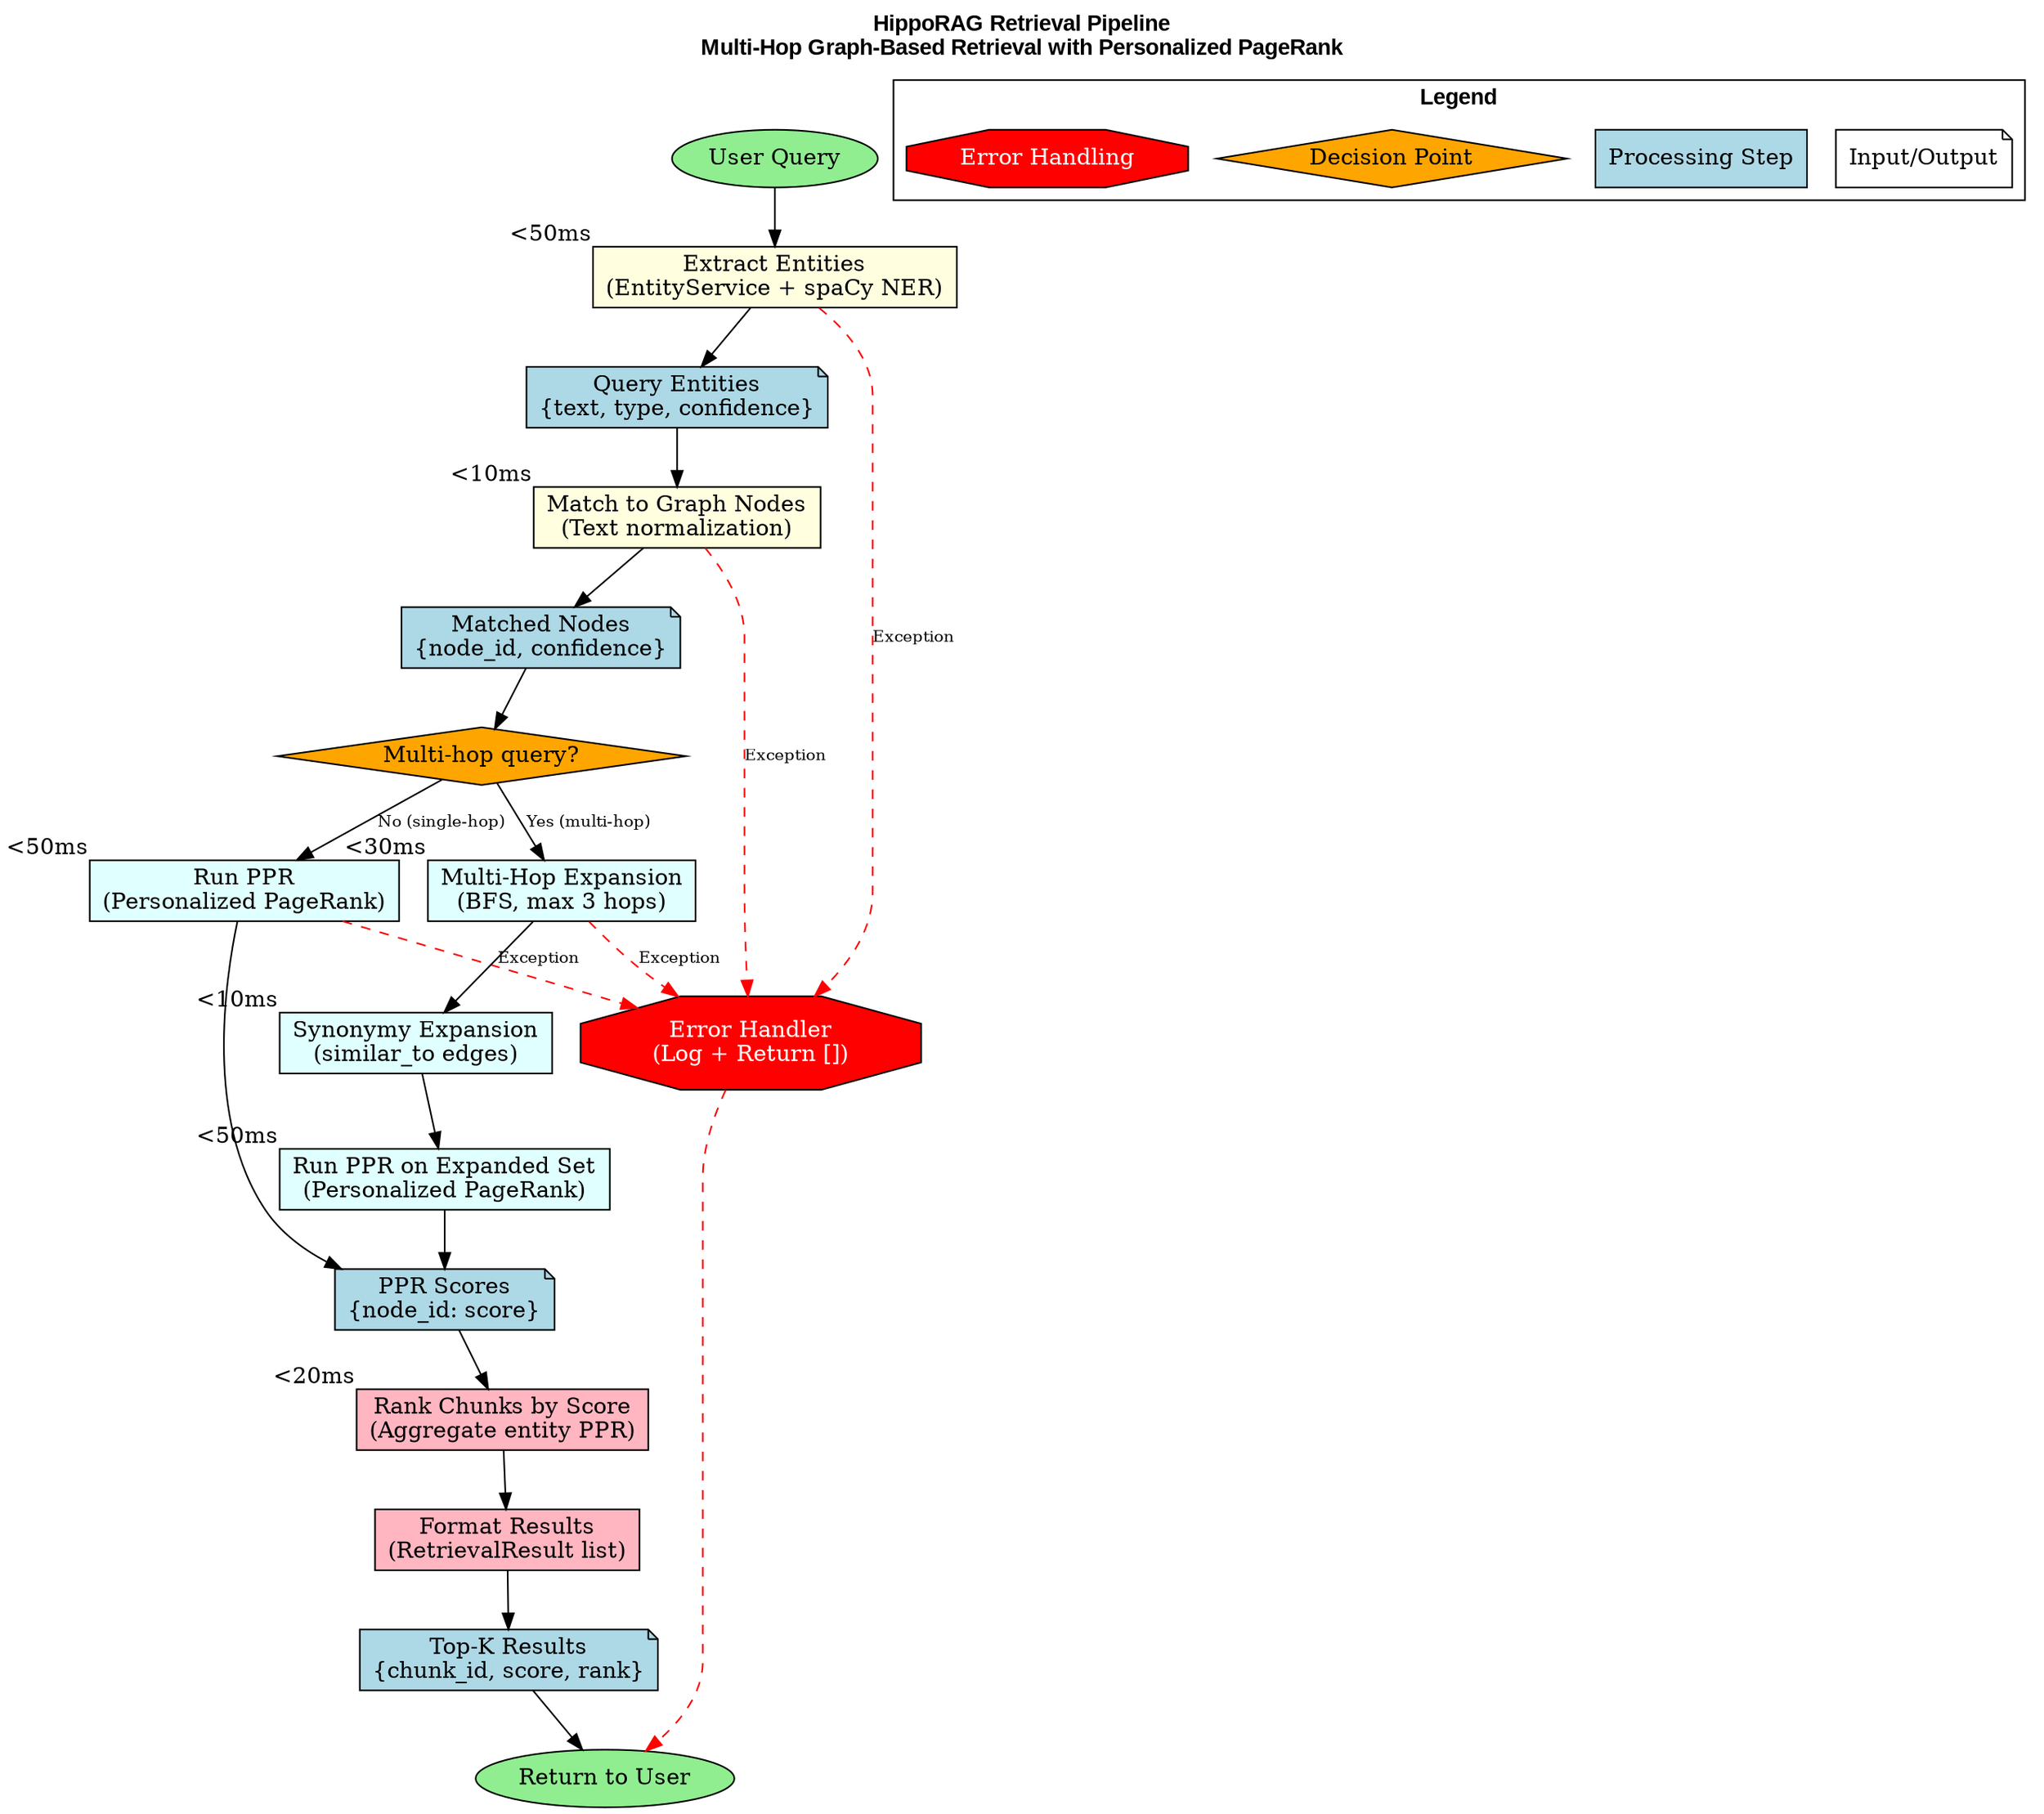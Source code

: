 digraph HippoRAGRetrievalPipeline {
    rankdir=TB;
    node [shape=box, style=filled, fillcolor=lightblue];
    edge [fontsize=10];

    // Title
    label="HippoRAG Retrieval Pipeline\nMulti-Hop Graph-Based Retrieval with Personalized PageRank";
    labelloc="t";
    fontsize=14;
    fontname="Arial Bold";

    // Entry point
    start [label="User Query", shape=ellipse, fillcolor=lightgreen];

    // Phase 1: Entity Extraction
    extract [label="Extract Entities\n(EntityService + spaCy NER)", fillcolor=lightyellow];
    entities [label="Query Entities\n{text, type, confidence}", shape=note];

    // Phase 2: Node Matching
    match [label="Match to Graph Nodes\n(Text normalization)", fillcolor=lightyellow];
    nodes [label="Matched Nodes\n{node_id, confidence}", shape=note];

    // Decision: Multi-hop or Standard?
    decision [label="Multi-hop query?", shape=diamond, fillcolor=orange];

    // Standard Path (Single-hop)
    ppr_standard [label="Run PPR\n(Personalized PageRank)", fillcolor=lightcyan];

    // Multi-hop Path
    expand [label="Multi-Hop Expansion\n(BFS, max 3 hops)", fillcolor=lightcyan];
    synonyms [label="Synonymy Expansion\n(similar_to edges)", fillcolor=lightcyan];
    ppr_multi [label="Run PPR on Expanded Set\n(Personalized PageRank)", fillcolor=lightcyan];

    // Convergence
    ppr_scores [label="PPR Scores\n{node_id: score}", shape=note];

    // Ranking
    rank [label="Rank Chunks by Score\n(Aggregate entity PPR)", fillcolor=lightpink];

    // Results
    format [label="Format Results\n(RetrievalResult list)", fillcolor=lightpink];
    results [label="Top-K Results\n{chunk_id, score, rank}", shape=note];

    // Exit
    end [label="Return to User", shape=ellipse, fillcolor=lightgreen];

    // Flow: Standard Path
    start -> extract;
    extract -> entities;
    entities -> match;
    match -> nodes;
    nodes -> decision;
    decision -> ppr_standard [label="No (single-hop)"];
    ppr_standard -> ppr_scores;

    // Flow: Multi-hop Path
    decision -> expand [label="Yes (multi-hop)"];
    expand -> synonyms;
    synonyms -> ppr_multi;
    ppr_multi -> ppr_scores;

    // Flow: Common Path
    ppr_scores -> rank;
    rank -> format;
    format -> results;
    results -> end;

    // Error handling
    error [label="Error Handler\n(Log + Return [])", shape=octagon, fillcolor=red, fontcolor=white];
    extract -> error [style=dashed, color=red, label="Exception"];
    match -> error [style=dashed, color=red, label="Exception"];
    ppr_standard -> error [style=dashed, color=red, label="Exception"];
    expand -> error [style=dashed, color=red, label="Exception"];
    error -> end [style=dashed, color=red];

    // Performance annotations
    extract [xlabel="<50ms"];
    match [xlabel="<10ms"];
    ppr_standard [xlabel="<50ms"];
    expand [xlabel="<30ms"];
    synonyms [xlabel="<10ms"];
    ppr_multi [xlabel="<50ms"];
    rank [xlabel="<20ms"];

    // Legend
    subgraph cluster_legend {
        label="Legend";
        style=filled;
        fillcolor=white;

        leg_input [label="Input/Output", shape=note, fillcolor=white];
        leg_process [label="Processing Step", shape=box, fillcolor=lightblue];
        leg_decision [label="Decision Point", shape=diamond, fillcolor=orange];
        leg_error [label="Error Handling", shape=octagon, fillcolor=red, fontcolor=white];
    }
}
